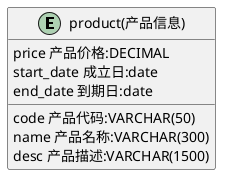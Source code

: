 @startuml

entity "product(产品信息)" as p {
  code 产品代码:VARCHAR(50)
  name 产品名称:VARCHAR(300)
  price 产品价格:DECIMAL
  start_date 成立日:date
  end_date 到期日:date
  desc 产品描述:VARCHAR(1500)
}

@enduml